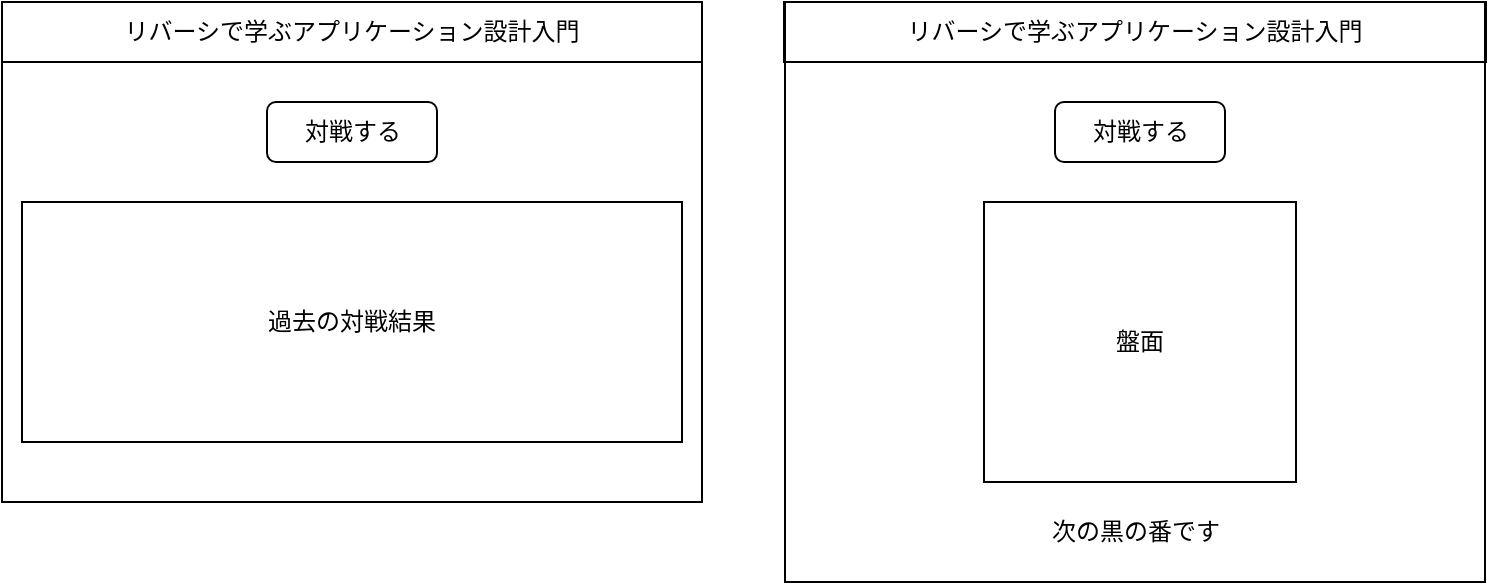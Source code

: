 <mxfile>
    <diagram id="k2k1C-fO8mHyiqb89Gdn" name="ページ1">
        <mxGraphModel dx="627" dy="639" grid="1" gridSize="10" guides="1" tooltips="1" connect="1" arrows="1" fold="1" page="1" pageScale="1" pageWidth="827" pageHeight="1169" math="0" shadow="0">
            <root>
                <mxCell id="0"/>
                <mxCell id="1" parent="0"/>
                <mxCell id="3" value="" style="rounded=0;whiteSpace=wrap;html=1;fillColor=none;" vertex="1" parent="1">
                    <mxGeometry x="20" y="20" width="350" height="250" as="geometry"/>
                </mxCell>
                <mxCell id="4" value="リバーシで学ぶアプリケーション設計入門" style="rounded=0;whiteSpace=wrap;html=1;fillColor=none;" vertex="1" parent="1">
                    <mxGeometry x="20" y="20" width="350" height="30" as="geometry"/>
                </mxCell>
                <mxCell id="5" value="対戦する" style="rounded=1;whiteSpace=wrap;html=1;fillColor=none;" vertex="1" parent="1">
                    <mxGeometry x="152.5" y="70" width="85" height="30" as="geometry"/>
                </mxCell>
                <mxCell id="6" value="過去の対戦結果" style="rounded=0;whiteSpace=wrap;html=1;fillColor=none;" vertex="1" parent="1">
                    <mxGeometry x="30" y="120" width="330" height="120" as="geometry"/>
                </mxCell>
                <mxCell id="7" value="" style="rounded=0;whiteSpace=wrap;html=1;fillColor=none;" vertex="1" parent="1">
                    <mxGeometry x="411.5" y="20" width="350" height="290" as="geometry"/>
                </mxCell>
                <mxCell id="8" value="リバーシで学ぶアプリケーション設計入門" style="rounded=0;whiteSpace=wrap;html=1;fillColor=none;" vertex="1" parent="1">
                    <mxGeometry x="411" y="20" width="351" height="30" as="geometry"/>
                </mxCell>
                <mxCell id="9" value="対戦する" style="rounded=1;whiteSpace=wrap;html=1;fillColor=none;" vertex="1" parent="1">
                    <mxGeometry x="546.5" y="70" width="85" height="30" as="geometry"/>
                </mxCell>
                <mxCell id="10" value="盤面" style="rounded=0;whiteSpace=wrap;html=1;fillColor=none;" vertex="1" parent="1">
                    <mxGeometry x="511" y="120" width="156" height="140" as="geometry"/>
                </mxCell>
                <mxCell id="11" value="次の黒の番です" style="text;html=1;strokeColor=none;fillColor=none;align=center;verticalAlign=middle;whiteSpace=wrap;rounded=0;" vertex="1" parent="1">
                    <mxGeometry x="541.5" y="270" width="90" height="30" as="geometry"/>
                </mxCell>
            </root>
        </mxGraphModel>
    </diagram>
</mxfile>